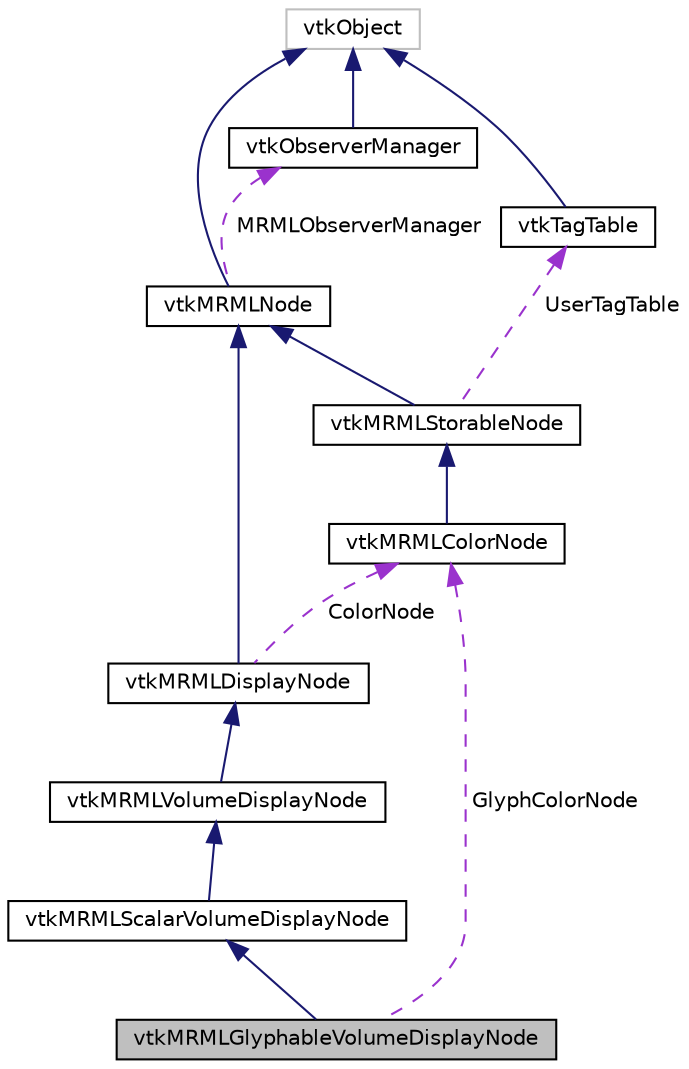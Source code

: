 digraph "vtkMRMLGlyphableVolumeDisplayNode"
{
  bgcolor="transparent";
  edge [fontname="Helvetica",fontsize="10",labelfontname="Helvetica",labelfontsize="10"];
  node [fontname="Helvetica",fontsize="10",shape=record];
  Node8 [label="vtkMRMLGlyphableVolumeDisplayNode",height=0.2,width=0.4,color="black", fillcolor="grey75", style="filled", fontcolor="black"];
  Node9 -> Node8 [dir="back",color="midnightblue",fontsize="10",style="solid",fontname="Helvetica"];
  Node9 [label="vtkMRMLScalarVolumeDisplayNode",height=0.2,width=0.4,color="black",URL="$classvtkMRMLScalarVolumeDisplayNode.html",tooltip="MRML node for representing a volume display attributes. "];
  Node10 -> Node9 [dir="back",color="midnightblue",fontsize="10",style="solid",fontname="Helvetica"];
  Node10 [label="vtkMRMLVolumeDisplayNode",height=0.2,width=0.4,color="black",URL="$classvtkMRMLVolumeDisplayNode.html",tooltip="MRML node for representing a volume display attributes. "];
  Node11 -> Node10 [dir="back",color="midnightblue",fontsize="10",style="solid",fontname="Helvetica"];
  Node11 [label="vtkMRMLDisplayNode",height=0.2,width=0.4,color="black",URL="$classvtkMRMLDisplayNode.html",tooltip="Abstract class that contains graphical display properties for displayable nodes. "];
  Node12 -> Node11 [dir="back",color="midnightblue",fontsize="10",style="solid",fontname="Helvetica"];
  Node12 [label="vtkMRMLNode",height=0.2,width=0.4,color="black",URL="$classvtkMRMLNode.html",tooltip="Abstract Superclass for all specific types of MRML nodes. "];
  Node13 -> Node12 [dir="back",color="midnightblue",fontsize="10",style="solid",fontname="Helvetica"];
  Node13 [label="vtkObject",height=0.2,width=0.4,color="grey75"];
  Node14 -> Node12 [dir="back",color="darkorchid3",fontsize="10",style="dashed",label=" MRMLObserverManager" ,fontname="Helvetica"];
  Node14 [label="vtkObserverManager",height=0.2,width=0.4,color="black",URL="$classvtkObserverManager.html",tooltip="Manages adding and deleting of obserevers with events. "];
  Node13 -> Node14 [dir="back",color="midnightblue",fontsize="10",style="solid",fontname="Helvetica"];
  Node15 -> Node11 [dir="back",color="darkorchid3",fontsize="10",style="dashed",label=" ColorNode" ,fontname="Helvetica"];
  Node15 [label="vtkMRMLColorNode",height=0.2,width=0.4,color="black",URL="$classvtkMRMLColorNode.html",tooltip="Abstract MRML node to represent color information. "];
  Node16 -> Node15 [dir="back",color="midnightblue",fontsize="10",style="solid",fontname="Helvetica"];
  Node16 [label="vtkMRMLStorableNode",height=0.2,width=0.4,color="black",URL="$classvtkMRMLStorableNode.html",tooltip="MRML node to represent a 3D surface model. "];
  Node12 -> Node16 [dir="back",color="midnightblue",fontsize="10",style="solid",fontname="Helvetica"];
  Node17 -> Node16 [dir="back",color="darkorchid3",fontsize="10",style="dashed",label=" UserTagTable" ,fontname="Helvetica"];
  Node17 [label="vtkTagTable",height=0.2,width=0.4,color="black",URL="$classvtkTagTable.html"];
  Node13 -> Node17 [dir="back",color="midnightblue",fontsize="10",style="solid",fontname="Helvetica"];
  Node15 -> Node8 [dir="back",color="darkorchid3",fontsize="10",style="dashed",label=" GlyphColorNode" ,fontname="Helvetica"];
}

